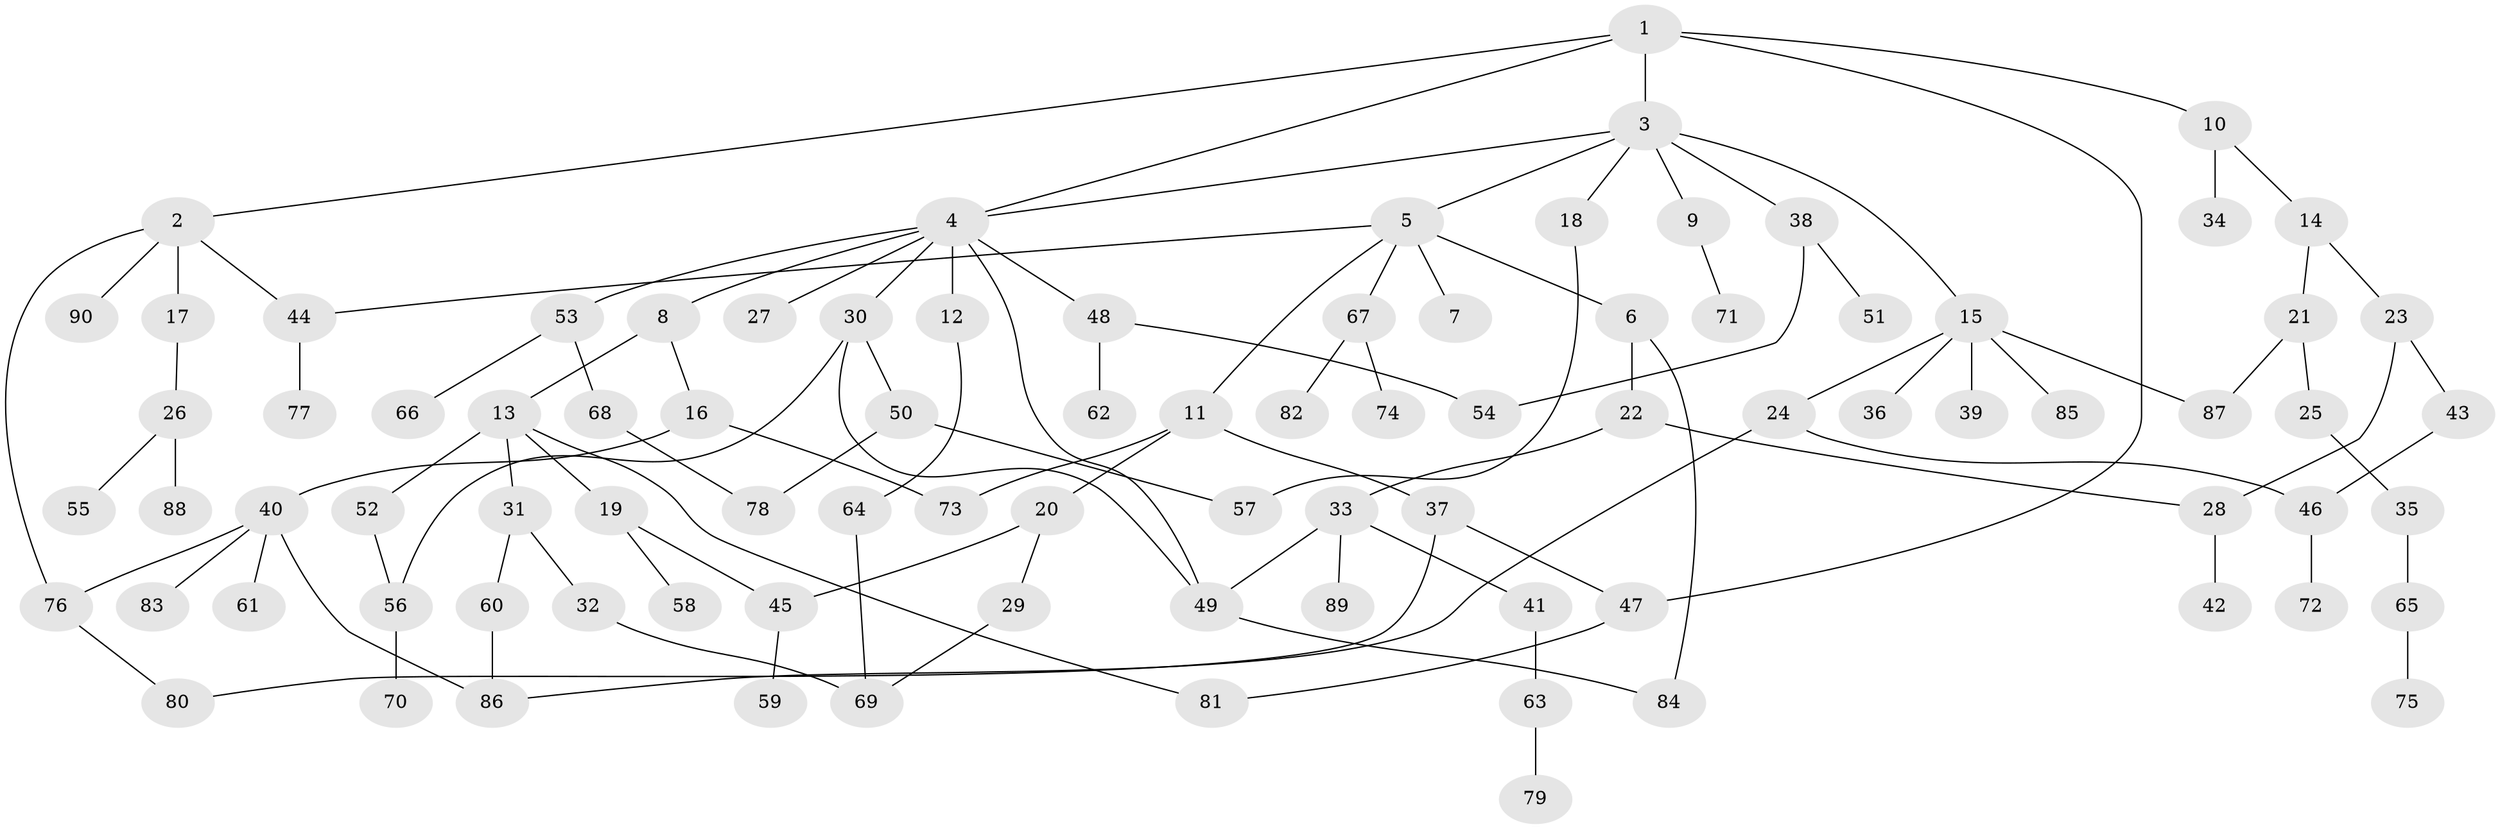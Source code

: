 // coarse degree distribution, {5: 0.06666666666666667, 7: 0.044444444444444446, 3: 0.3111111111111111, 2: 0.3111111111111111, 6: 0.044444444444444446, 1: 0.15555555555555556, 4: 0.06666666666666667}
// Generated by graph-tools (version 1.1) at 2025/36/03/04/25 23:36:11]
// undirected, 90 vertices, 111 edges
graph export_dot {
  node [color=gray90,style=filled];
  1;
  2;
  3;
  4;
  5;
  6;
  7;
  8;
  9;
  10;
  11;
  12;
  13;
  14;
  15;
  16;
  17;
  18;
  19;
  20;
  21;
  22;
  23;
  24;
  25;
  26;
  27;
  28;
  29;
  30;
  31;
  32;
  33;
  34;
  35;
  36;
  37;
  38;
  39;
  40;
  41;
  42;
  43;
  44;
  45;
  46;
  47;
  48;
  49;
  50;
  51;
  52;
  53;
  54;
  55;
  56;
  57;
  58;
  59;
  60;
  61;
  62;
  63;
  64;
  65;
  66;
  67;
  68;
  69;
  70;
  71;
  72;
  73;
  74;
  75;
  76;
  77;
  78;
  79;
  80;
  81;
  82;
  83;
  84;
  85;
  86;
  87;
  88;
  89;
  90;
  1 -- 2;
  1 -- 3;
  1 -- 4;
  1 -- 10;
  1 -- 47;
  2 -- 17;
  2 -- 90;
  2 -- 44;
  2 -- 76;
  3 -- 5;
  3 -- 9;
  3 -- 15;
  3 -- 18;
  3 -- 38;
  3 -- 4;
  4 -- 8;
  4 -- 12;
  4 -- 27;
  4 -- 30;
  4 -- 48;
  4 -- 53;
  4 -- 49;
  5 -- 6;
  5 -- 7;
  5 -- 11;
  5 -- 44;
  5 -- 67;
  6 -- 22;
  6 -- 84;
  8 -- 13;
  8 -- 16;
  9 -- 71;
  10 -- 14;
  10 -- 34;
  11 -- 20;
  11 -- 37;
  11 -- 73;
  12 -- 64;
  13 -- 19;
  13 -- 31;
  13 -- 52;
  13 -- 81;
  14 -- 21;
  14 -- 23;
  15 -- 24;
  15 -- 36;
  15 -- 39;
  15 -- 85;
  15 -- 87;
  16 -- 40;
  16 -- 73;
  17 -- 26;
  18 -- 57;
  19 -- 58;
  19 -- 45;
  20 -- 29;
  20 -- 45;
  21 -- 25;
  21 -- 87;
  22 -- 33;
  22 -- 28;
  23 -- 28;
  23 -- 43;
  24 -- 46;
  24 -- 86;
  25 -- 35;
  26 -- 55;
  26 -- 88;
  28 -- 42;
  29 -- 69;
  30 -- 49;
  30 -- 50;
  30 -- 56;
  31 -- 32;
  31 -- 60;
  32 -- 69;
  33 -- 41;
  33 -- 89;
  33 -- 49;
  35 -- 65;
  37 -- 80;
  37 -- 47;
  38 -- 51;
  38 -- 54;
  40 -- 61;
  40 -- 76;
  40 -- 83;
  40 -- 86;
  41 -- 63;
  43 -- 46;
  44 -- 77;
  45 -- 59;
  46 -- 72;
  47 -- 81;
  48 -- 62;
  48 -- 54;
  49 -- 84;
  50 -- 57;
  50 -- 78;
  52 -- 56;
  53 -- 66;
  53 -- 68;
  56 -- 70;
  60 -- 86;
  63 -- 79;
  64 -- 69;
  65 -- 75;
  67 -- 74;
  67 -- 82;
  68 -- 78;
  76 -- 80;
}
